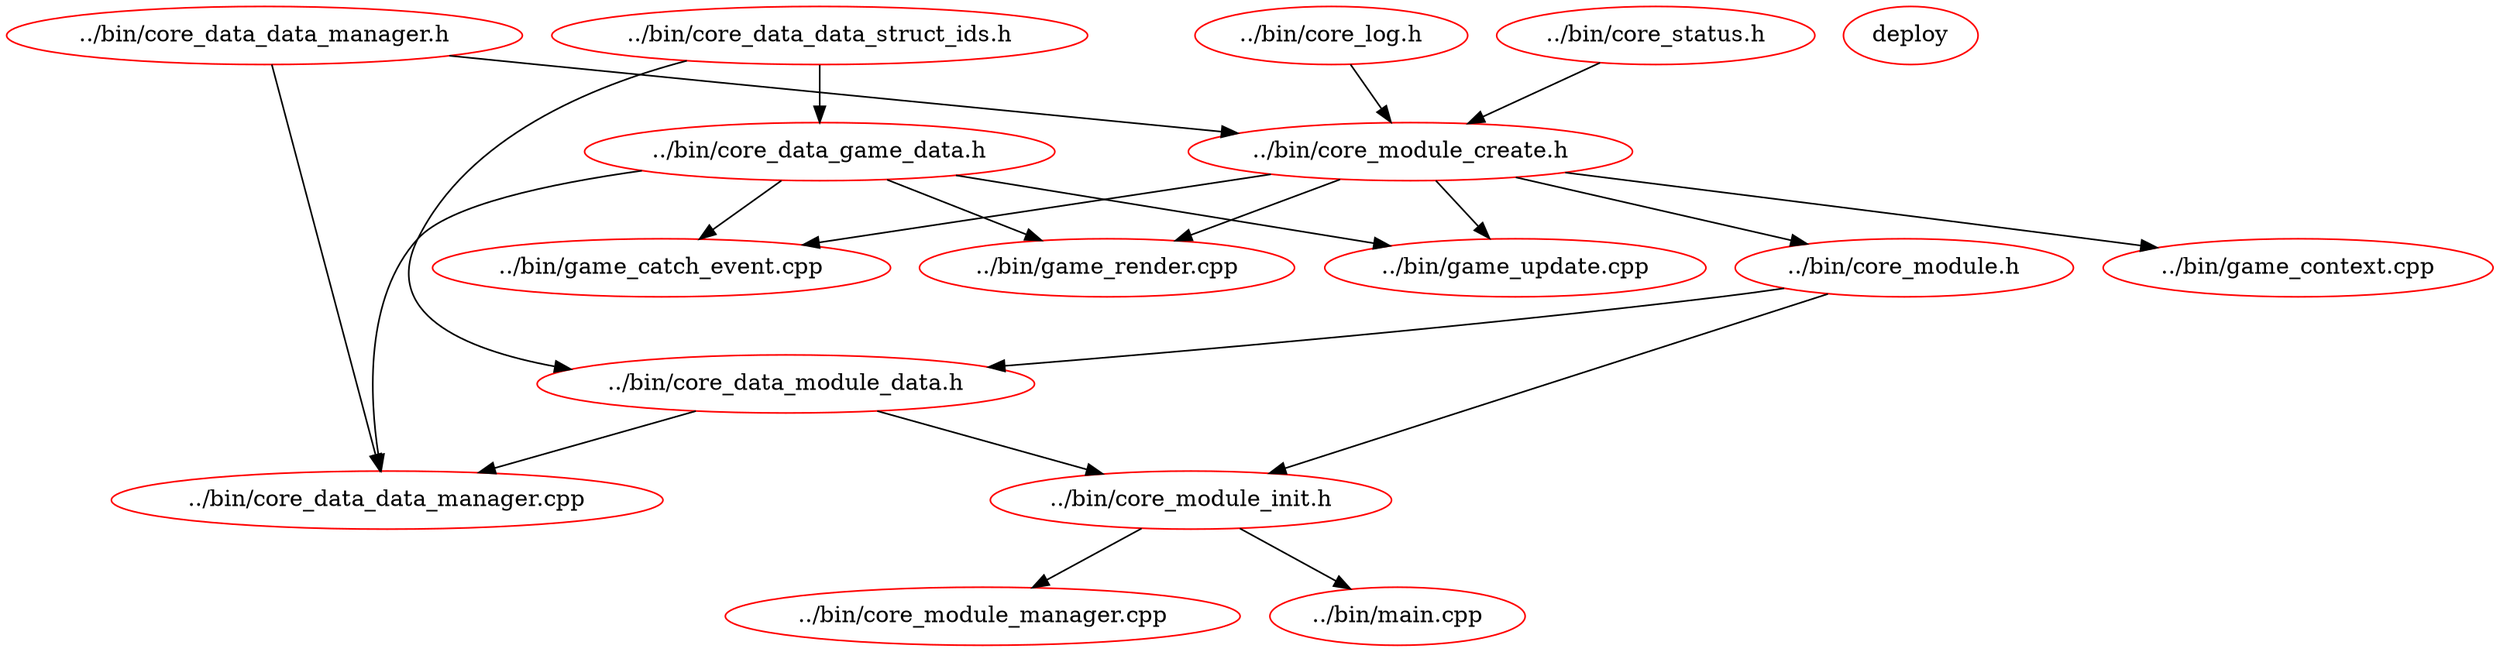 digraph G {
n26[label="../bin/core_data_data_manager.cpp", color="red"];
n22[label="../bin/core_data_data_manager.h", color="red"];
n12[label="../bin/core_data_data_struct_ids.h", color="red"];
n27[label="../bin/core_data_game_data.h", color="red"];
n10[label="../bin/core_data_module_data.h", color="red"];
n20[label="../bin/core_log.h", color="red"];
n14[label="../bin/core_module.h", color="red"];
n16[label="../bin/core_module_create.h", color="red"];
n8[label="../bin/core_module_init.h", color="red"];
n33[label="../bin/core_module_manager.cpp", color="red"];
n18[label="../bin/core_status.h", color="red"];
n48[label="../bin/game_catch_event.cpp", color="red"];
n38[label="../bin/game_context.cpp", color="red"];
n43[label="../bin/game_render.cpp", color="red"];
n53[label="../bin/game_update.cpp", color="red"];
n7[label="../bin/main.cpp", color="red"];
n3[label="deploy", color="red"];
n22 -> n26 ; 
n27 -> n26 ; 
n10 -> n26 ; 
n12 -> n27 ; 
n12 -> n10 ; 
n14 -> n10 ; 
n16 -> n14 ; 
n22 -> n16 ; 
n20 -> n16 ; 
n18 -> n16 ; 
n10 -> n8 ; 
n14 -> n8 ; 
n8 -> n33 ; 
n27 -> n48 ; 
n16 -> n48 ; 
n16 -> n38 ; 
n27 -> n43 ; 
n16 -> n43 ; 
n27 -> n53 ; 
n16 -> n53 ; 
n8 -> n7 ; 
}
